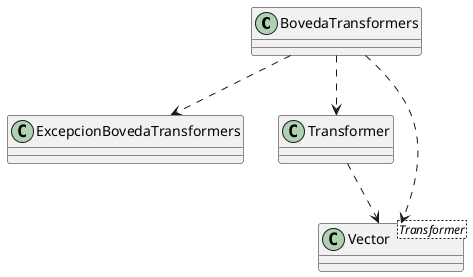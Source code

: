 @startuml

class BovedaTransformers {}

class ExcepcionBovedaTransformers {}

class Transformer {}

class Vector<Transformer>{}

BovedaTransformers ..> ExcepcionBovedaTransformers
BovedaTransformers ..> Transformer
BovedaTransformers ..> Vector
Transformer ..> Vector

@enduml
